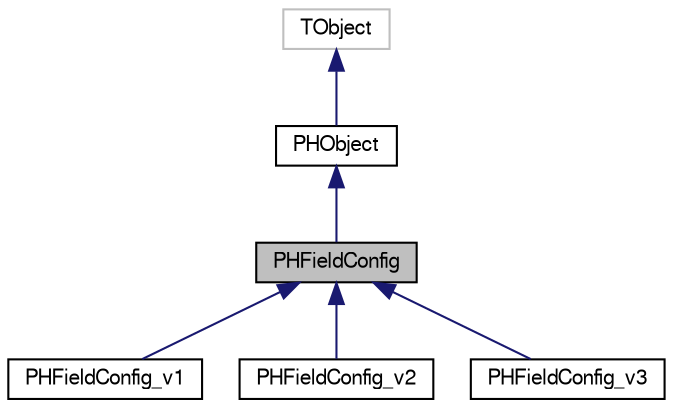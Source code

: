 digraph "PHFieldConfig"
{
  bgcolor="transparent";
  edge [fontname="FreeSans",fontsize="10",labelfontname="FreeSans",labelfontsize="10"];
  node [fontname="FreeSans",fontsize="10",shape=record];
  Node1 [label="PHFieldConfig",height=0.2,width=0.4,color="black", fillcolor="grey75", style="filled" fontcolor="black"];
  Node2 -> Node1 [dir="back",color="midnightblue",fontsize="10",style="solid",fontname="FreeSans"];
  Node2 [label="PHObject",height=0.2,width=0.4,color="black",URL="$d9/d24/classPHObject.html"];
  Node3 -> Node2 [dir="back",color="midnightblue",fontsize="10",style="solid",fontname="FreeSans"];
  Node3 [label="TObject",height=0.2,width=0.4,color="grey75"];
  Node1 -> Node4 [dir="back",color="midnightblue",fontsize="10",style="solid",fontname="FreeSans"];
  Node4 [label="PHFieldConfig_v1",height=0.2,width=0.4,color="black",URL="$d5/d59/classPHFieldConfig__v1.html",tooltip="PHFieldConfig_v1 implements field configuration information for input a field map file..."];
  Node1 -> Node5 [dir="back",color="midnightblue",fontsize="10",style="solid",fontname="FreeSans"];
  Node5 [label="PHFieldConfig_v2",height=0.2,width=0.4,color="black",URL="$de/de9/classPHFieldConfig__v2.html",tooltip="PHFieldConfig_v2 implements field configuration information for uniform field model. "];
  Node1 -> Node6 [dir="back",color="midnightblue",fontsize="10",style="solid",fontname="FreeSans"];
  Node6 [label="PHFieldConfig_v3",height=0.2,width=0.4,color="black",URL="$db/de3/classPHFieldConfig__v3.html",tooltip="PHFieldConfig_v3 implements field configuration information for input a field map file..."];
}
